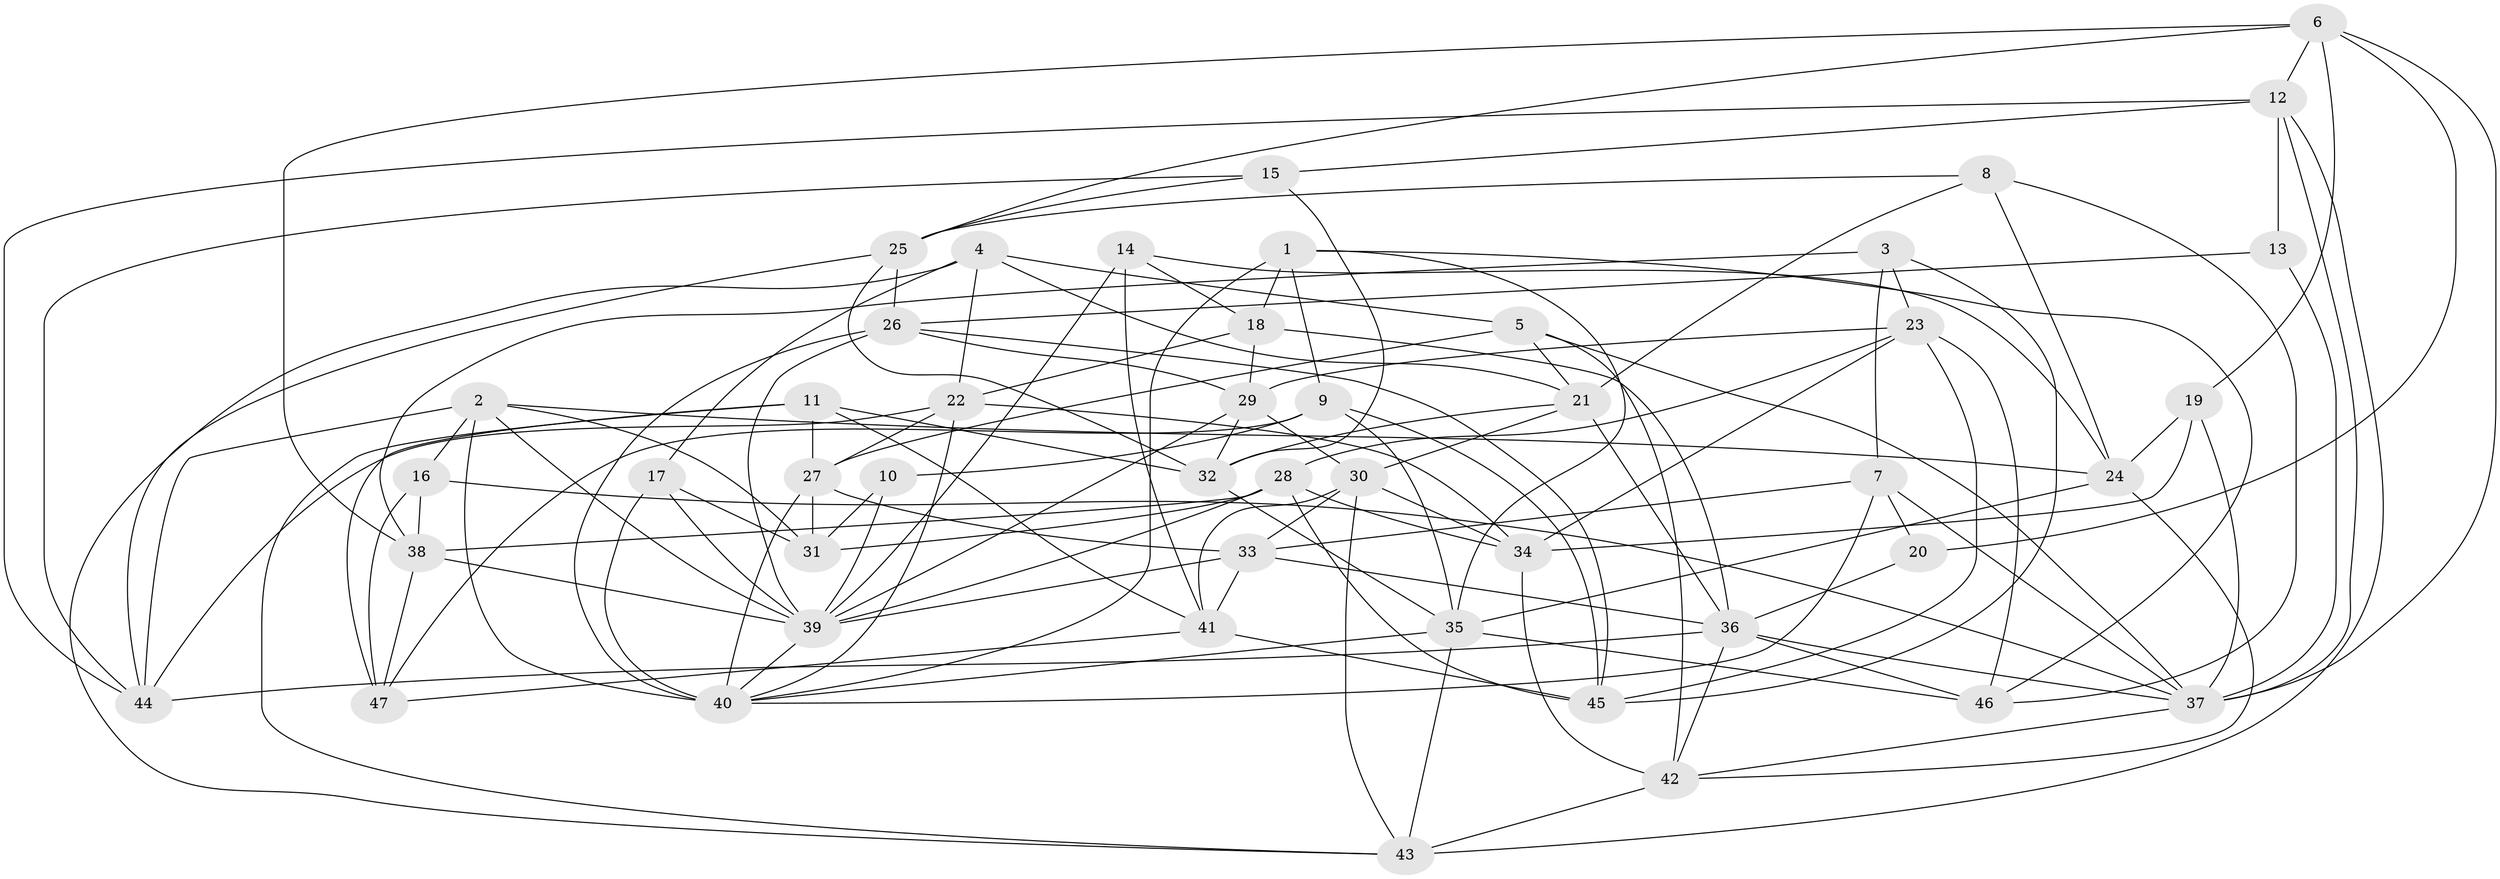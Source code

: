 // original degree distribution, {4: 1.0}
// Generated by graph-tools (version 1.1) at 2025/26/03/09/25 03:26:53]
// undirected, 47 vertices, 131 edges
graph export_dot {
graph [start="1"]
  node [color=gray90,style=filled];
  1;
  2;
  3;
  4;
  5;
  6;
  7;
  8;
  9;
  10;
  11;
  12;
  13;
  14;
  15;
  16;
  17;
  18;
  19;
  20;
  21;
  22;
  23;
  24;
  25;
  26;
  27;
  28;
  29;
  30;
  31;
  32;
  33;
  34;
  35;
  36;
  37;
  38;
  39;
  40;
  41;
  42;
  43;
  44;
  45;
  46;
  47;
  1 -- 9 [weight=1.0];
  1 -- 18 [weight=2.0];
  1 -- 35 [weight=1.0];
  1 -- 40 [weight=1.0];
  1 -- 46 [weight=1.0];
  2 -- 16 [weight=1.0];
  2 -- 24 [weight=1.0];
  2 -- 31 [weight=2.0];
  2 -- 39 [weight=1.0];
  2 -- 40 [weight=2.0];
  2 -- 44 [weight=1.0];
  3 -- 7 [weight=1.0];
  3 -- 23 [weight=1.0];
  3 -- 38 [weight=1.0];
  3 -- 45 [weight=1.0];
  4 -- 5 [weight=2.0];
  4 -- 17 [weight=1.0];
  4 -- 21 [weight=1.0];
  4 -- 22 [weight=1.0];
  4 -- 43 [weight=1.0];
  5 -- 21 [weight=1.0];
  5 -- 27 [weight=1.0];
  5 -- 37 [weight=1.0];
  5 -- 42 [weight=1.0];
  6 -- 12 [weight=1.0];
  6 -- 19 [weight=1.0];
  6 -- 20 [weight=1.0];
  6 -- 25 [weight=1.0];
  6 -- 37 [weight=1.0];
  6 -- 38 [weight=1.0];
  7 -- 20 [weight=2.0];
  7 -- 33 [weight=1.0];
  7 -- 37 [weight=1.0];
  7 -- 40 [weight=1.0];
  8 -- 21 [weight=1.0];
  8 -- 24 [weight=1.0];
  8 -- 25 [weight=1.0];
  8 -- 46 [weight=1.0];
  9 -- 10 [weight=2.0];
  9 -- 35 [weight=1.0];
  9 -- 45 [weight=1.0];
  9 -- 47 [weight=1.0];
  10 -- 31 [weight=1.0];
  10 -- 39 [weight=1.0];
  11 -- 27 [weight=1.0];
  11 -- 32 [weight=1.0];
  11 -- 41 [weight=1.0];
  11 -- 43 [weight=1.0];
  11 -- 47 [weight=2.0];
  12 -- 13 [weight=1.0];
  12 -- 15 [weight=1.0];
  12 -- 37 [weight=1.0];
  12 -- 43 [weight=1.0];
  12 -- 44 [weight=1.0];
  13 -- 26 [weight=1.0];
  13 -- 37 [weight=2.0];
  14 -- 18 [weight=1.0];
  14 -- 24 [weight=1.0];
  14 -- 39 [weight=1.0];
  14 -- 41 [weight=1.0];
  15 -- 25 [weight=1.0];
  15 -- 32 [weight=1.0];
  15 -- 44 [weight=1.0];
  16 -- 37 [weight=1.0];
  16 -- 38 [weight=1.0];
  16 -- 47 [weight=1.0];
  17 -- 31 [weight=1.0];
  17 -- 39 [weight=1.0];
  17 -- 40 [weight=1.0];
  18 -- 22 [weight=1.0];
  18 -- 29 [weight=1.0];
  18 -- 36 [weight=1.0];
  19 -- 24 [weight=1.0];
  19 -- 34 [weight=1.0];
  19 -- 37 [weight=1.0];
  20 -- 36 [weight=1.0];
  21 -- 30 [weight=1.0];
  21 -- 32 [weight=1.0];
  21 -- 36 [weight=1.0];
  22 -- 27 [weight=1.0];
  22 -- 34 [weight=1.0];
  22 -- 40 [weight=1.0];
  22 -- 44 [weight=1.0];
  23 -- 28 [weight=1.0];
  23 -- 29 [weight=1.0];
  23 -- 34 [weight=1.0];
  23 -- 45 [weight=1.0];
  23 -- 46 [weight=1.0];
  24 -- 35 [weight=1.0];
  24 -- 42 [weight=1.0];
  25 -- 26 [weight=1.0];
  25 -- 32 [weight=1.0];
  25 -- 44 [weight=1.0];
  26 -- 29 [weight=1.0];
  26 -- 39 [weight=1.0];
  26 -- 40 [weight=1.0];
  26 -- 45 [weight=1.0];
  27 -- 31 [weight=1.0];
  27 -- 33 [weight=1.0];
  27 -- 40 [weight=1.0];
  28 -- 31 [weight=1.0];
  28 -- 34 [weight=1.0];
  28 -- 38 [weight=1.0];
  28 -- 39 [weight=1.0];
  28 -- 45 [weight=1.0];
  29 -- 30 [weight=1.0];
  29 -- 32 [weight=1.0];
  29 -- 39 [weight=1.0];
  30 -- 33 [weight=1.0];
  30 -- 34 [weight=1.0];
  30 -- 41 [weight=1.0];
  30 -- 43 [weight=1.0];
  32 -- 35 [weight=1.0];
  33 -- 36 [weight=1.0];
  33 -- 39 [weight=1.0];
  33 -- 41 [weight=1.0];
  34 -- 42 [weight=1.0];
  35 -- 40 [weight=1.0];
  35 -- 43 [weight=1.0];
  35 -- 46 [weight=2.0];
  36 -- 37 [weight=1.0];
  36 -- 42 [weight=1.0];
  36 -- 44 [weight=1.0];
  36 -- 46 [weight=1.0];
  37 -- 42 [weight=1.0];
  38 -- 39 [weight=1.0];
  38 -- 47 [weight=1.0];
  39 -- 40 [weight=1.0];
  41 -- 45 [weight=1.0];
  41 -- 47 [weight=1.0];
  42 -- 43 [weight=1.0];
}
